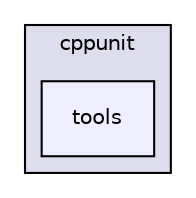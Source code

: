 digraph "bullet/bullet-2.82-r2704/UnitTests/cppunit/include/cppunit/tools" {
  compound=true
  node [ fontsize="10", fontname="Helvetica"];
  edge [ labelfontsize="10", labelfontname="Helvetica"];
  subgraph clusterdir_cdf1baf3b7fcc57e2a6bfc8fb31f3e6c {
    graph [ bgcolor="#ddddee", pencolor="black", label="cppunit" fontname="Helvetica", fontsize="10", URL="dir_cdf1baf3b7fcc57e2a6bfc8fb31f3e6c.html"]
  dir_0c902649d4119cf33087f1737c2d3bcc [shape=box, label="tools", style="filled", fillcolor="#eeeeff", pencolor="black", URL="dir_0c902649d4119cf33087f1737c2d3bcc.html"];
  }
}
